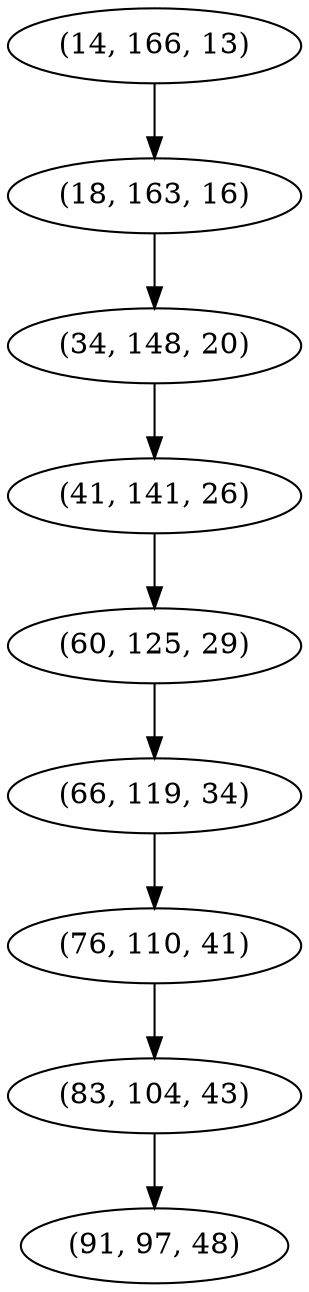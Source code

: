 digraph tree {
    "(14, 166, 13)";
    "(18, 163, 16)";
    "(34, 148, 20)";
    "(41, 141, 26)";
    "(60, 125, 29)";
    "(66, 119, 34)";
    "(76, 110, 41)";
    "(83, 104, 43)";
    "(91, 97, 48)";
    "(14, 166, 13)" -> "(18, 163, 16)";
    "(18, 163, 16)" -> "(34, 148, 20)";
    "(34, 148, 20)" -> "(41, 141, 26)";
    "(41, 141, 26)" -> "(60, 125, 29)";
    "(60, 125, 29)" -> "(66, 119, 34)";
    "(66, 119, 34)" -> "(76, 110, 41)";
    "(76, 110, 41)" -> "(83, 104, 43)";
    "(83, 104, 43)" -> "(91, 97, 48)";
}
